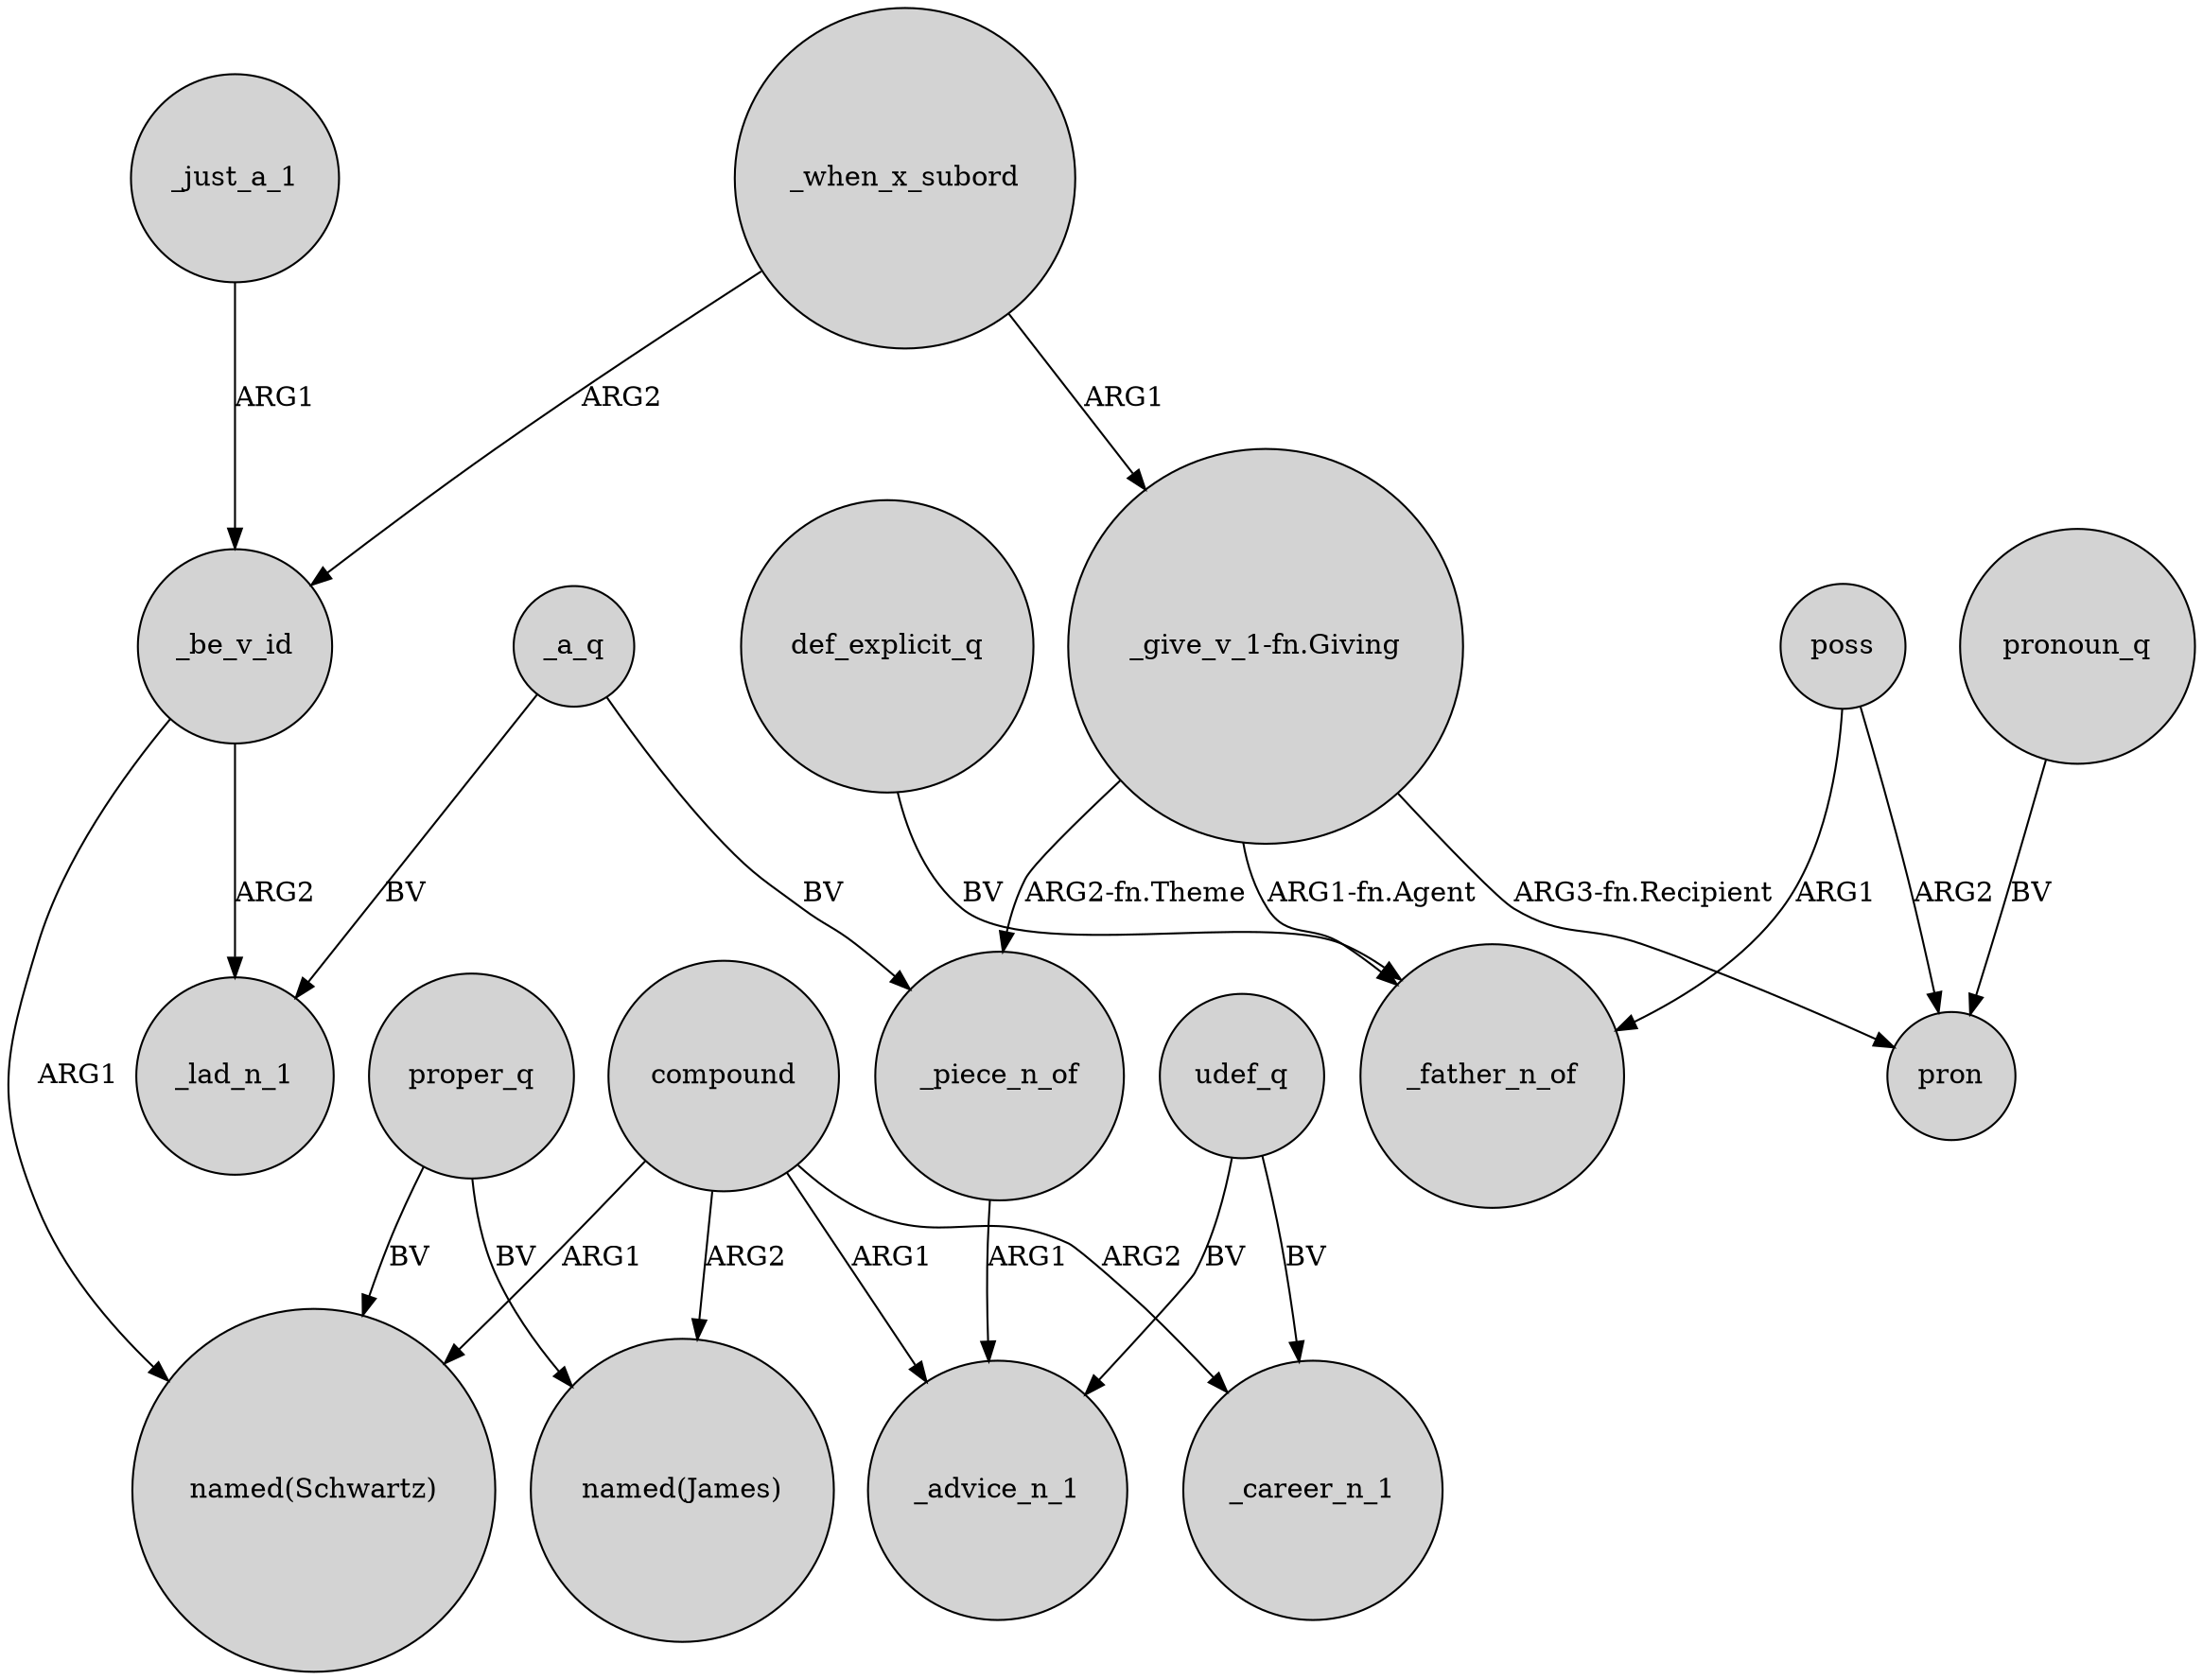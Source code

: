digraph {
	node [shape=circle style=filled]
	_just_a_1 -> _be_v_id [label=ARG1]
	"_give_v_1-fn.Giving" -> _piece_n_of [label="ARG2-fn.Theme"]
	poss -> pron [label=ARG2]
	_when_x_subord -> "_give_v_1-fn.Giving" [label=ARG1]
	compound -> "named(James)" [label=ARG2]
	"_give_v_1-fn.Giving" -> _father_n_of [label="ARG1-fn.Agent"]
	def_explicit_q -> _father_n_of [label=BV]
	_piece_n_of -> _advice_n_1 [label=ARG1]
	udef_q -> _advice_n_1 [label=BV]
	_a_q -> _lad_n_1 [label=BV]
	compound -> _advice_n_1 [label=ARG1]
	pronoun_q -> pron [label=BV]
	poss -> _father_n_of [label=ARG1]
	_be_v_id -> "named(Schwartz)" [label=ARG1]
	compound -> _career_n_1 [label=ARG2]
	_when_x_subord -> _be_v_id [label=ARG2]
	_be_v_id -> _lad_n_1 [label=ARG2]
	proper_q -> "named(Schwartz)" [label=BV]
	proper_q -> "named(James)" [label=BV]
	udef_q -> _career_n_1 [label=BV]
	_a_q -> _piece_n_of [label=BV]
	compound -> "named(Schwartz)" [label=ARG1]
	"_give_v_1-fn.Giving" -> pron [label="ARG3-fn.Recipient"]
}
